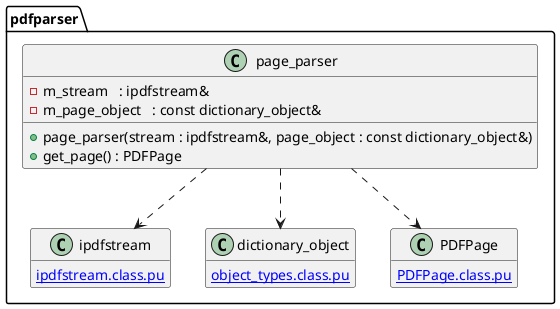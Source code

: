 @startuml page_parser
hide empty members
namespace pdfparser {
class page_parser {
	-m_stream   : ipdfstream&
	-m_page_object   : const dictionary_object&

	+page_parser(stream : ipdfstream&, page_object : const dictionary_object&)
	+get_page() : PDFPage
}
page_parser ..> ipdfstream
page_parser ..> dictionary_object
page_parser ..> PDFPage

class ipdfstream {
	[[ipdfstream.class.pu]]
}
class dictionary_object {
	[[object_types.class.pu]]
}
class PDFPage {
	[[PDFPage.class.pu]]
}
@enduml
